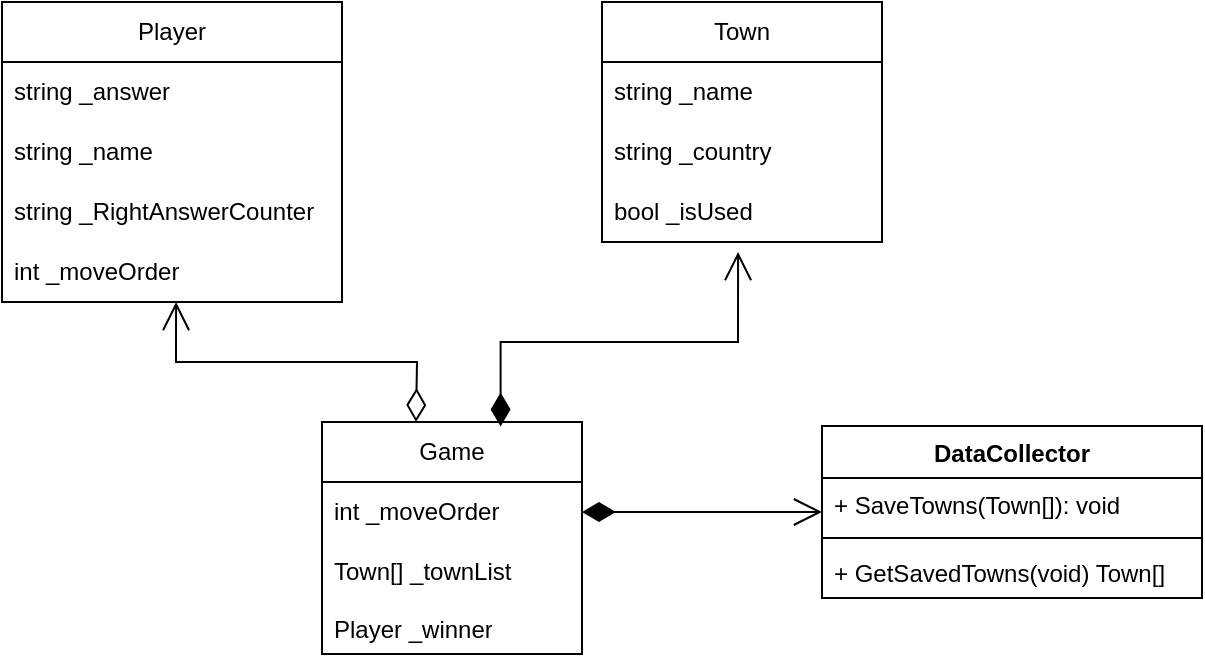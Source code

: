 <mxfile version="26.0.11">
  <diagram name="Страница — 1" id="37fzYt0-rooj1aSEFpzP">
    <mxGraphModel dx="1856" dy="1015" grid="1" gridSize="10" guides="1" tooltips="1" connect="1" arrows="1" fold="1" page="1" pageScale="1" pageWidth="827" pageHeight="1169" math="0" shadow="0">
      <root>
        <mxCell id="0" />
        <mxCell id="1" parent="0" />
        <mxCell id="h2pESWAinA3zE0BkuGew-1" value="Player" style="swimlane;fontStyle=0;childLayout=stackLayout;horizontal=1;startSize=30;horizontalStack=0;resizeParent=1;resizeParentMax=0;resizeLast=0;collapsible=1;marginBottom=0;whiteSpace=wrap;html=1;" vertex="1" parent="1">
          <mxGeometry x="140" y="300" width="170" height="150" as="geometry" />
        </mxCell>
        <mxCell id="h2pESWAinA3zE0BkuGew-56" value="string _answer" style="text;strokeColor=none;fillColor=none;align=left;verticalAlign=middle;spacingLeft=4;spacingRight=4;overflow=hidden;points=[[0,0.5],[1,0.5]];portConstraint=eastwest;rotatable=0;whiteSpace=wrap;html=1;" vertex="1" parent="h2pESWAinA3zE0BkuGew-1">
          <mxGeometry y="30" width="170" height="30" as="geometry" />
        </mxCell>
        <mxCell id="h2pESWAinA3zE0BkuGew-2" value="string _name" style="text;strokeColor=none;fillColor=none;align=left;verticalAlign=middle;spacingLeft=4;spacingRight=4;overflow=hidden;points=[[0,0.5],[1,0.5]];portConstraint=eastwest;rotatable=0;whiteSpace=wrap;html=1;" vertex="1" parent="h2pESWAinA3zE0BkuGew-1">
          <mxGeometry y="60" width="170" height="30" as="geometry" />
        </mxCell>
        <mxCell id="h2pESWAinA3zE0BkuGew-3" value="string _RightAnswerCounter" style="text;strokeColor=none;fillColor=none;align=left;verticalAlign=middle;spacingLeft=4;spacingRight=4;overflow=hidden;points=[[0,0.5],[1,0.5]];portConstraint=eastwest;rotatable=0;whiteSpace=wrap;html=1;" vertex="1" parent="h2pESWAinA3zE0BkuGew-1">
          <mxGeometry y="90" width="170" height="30" as="geometry" />
        </mxCell>
        <mxCell id="h2pESWAinA3zE0BkuGew-4" value="int _moveOrder" style="text;strokeColor=none;fillColor=none;align=left;verticalAlign=middle;spacingLeft=4;spacingRight=4;overflow=hidden;points=[[0,0.5],[1,0.5]];portConstraint=eastwest;rotatable=0;whiteSpace=wrap;html=1;" vertex="1" parent="h2pESWAinA3zE0BkuGew-1">
          <mxGeometry y="120" width="170" height="30" as="geometry" />
        </mxCell>
        <mxCell id="h2pESWAinA3zE0BkuGew-5" value="Town" style="swimlane;fontStyle=0;childLayout=stackLayout;horizontal=1;startSize=30;horizontalStack=0;resizeParent=1;resizeParentMax=0;resizeLast=0;collapsible=1;marginBottom=0;whiteSpace=wrap;html=1;" vertex="1" parent="1">
          <mxGeometry x="440" y="300" width="140" height="120" as="geometry" />
        </mxCell>
        <mxCell id="h2pESWAinA3zE0BkuGew-6" value="string _name" style="text;strokeColor=none;fillColor=none;align=left;verticalAlign=middle;spacingLeft=4;spacingRight=4;overflow=hidden;points=[[0,0.5],[1,0.5]];portConstraint=eastwest;rotatable=0;whiteSpace=wrap;html=1;" vertex="1" parent="h2pESWAinA3zE0BkuGew-5">
          <mxGeometry y="30" width="140" height="30" as="geometry" />
        </mxCell>
        <mxCell id="h2pESWAinA3zE0BkuGew-7" value="string _country" style="text;strokeColor=none;fillColor=none;align=left;verticalAlign=middle;spacingLeft=4;spacingRight=4;overflow=hidden;points=[[0,0.5],[1,0.5]];portConstraint=eastwest;rotatable=0;whiteSpace=wrap;html=1;" vertex="1" parent="h2pESWAinA3zE0BkuGew-5">
          <mxGeometry y="60" width="140" height="30" as="geometry" />
        </mxCell>
        <mxCell id="h2pESWAinA3zE0BkuGew-8" value="bool _isUsed" style="text;strokeColor=none;fillColor=none;align=left;verticalAlign=middle;spacingLeft=4;spacingRight=4;overflow=hidden;points=[[0,0.5],[1,0.5]];portConstraint=eastwest;rotatable=0;whiteSpace=wrap;html=1;" vertex="1" parent="h2pESWAinA3zE0BkuGew-5">
          <mxGeometry y="90" width="140" height="30" as="geometry" />
        </mxCell>
        <mxCell id="h2pESWAinA3zE0BkuGew-9" value="Game" style="swimlane;fontStyle=0;childLayout=stackLayout;horizontal=1;startSize=30;horizontalStack=0;resizeParent=1;resizeParentMax=0;resizeLast=0;collapsible=1;marginBottom=0;whiteSpace=wrap;html=1;" vertex="1" parent="1">
          <mxGeometry x="300" y="510" width="130" height="116" as="geometry" />
        </mxCell>
        <mxCell id="h2pESWAinA3zE0BkuGew-10" value="int _moveOrder" style="text;strokeColor=none;fillColor=none;align=left;verticalAlign=middle;spacingLeft=4;spacingRight=4;overflow=hidden;points=[[0,0.5],[1,0.5]];portConstraint=eastwest;rotatable=0;whiteSpace=wrap;html=1;" vertex="1" parent="h2pESWAinA3zE0BkuGew-9">
          <mxGeometry y="30" width="130" height="30" as="geometry" />
        </mxCell>
        <mxCell id="h2pESWAinA3zE0BkuGew-12" value="Town[] _townList" style="text;strokeColor=none;fillColor=none;align=left;verticalAlign=middle;spacingLeft=4;spacingRight=4;overflow=hidden;points=[[0,0.5],[1,0.5]];portConstraint=eastwest;rotatable=0;whiteSpace=wrap;html=1;" vertex="1" parent="h2pESWAinA3zE0BkuGew-9">
          <mxGeometry y="60" width="130" height="30" as="geometry" />
        </mxCell>
        <mxCell id="h2pESWAinA3zE0BkuGew-47" value="Player _winner" style="text;strokeColor=none;fillColor=none;align=left;verticalAlign=top;spacingLeft=4;spacingRight=4;overflow=hidden;rotatable=0;points=[[0,0.5],[1,0.5]];portConstraint=eastwest;whiteSpace=wrap;html=1;" vertex="1" parent="h2pESWAinA3zE0BkuGew-9">
          <mxGeometry y="90" width="130" height="26" as="geometry" />
        </mxCell>
        <mxCell id="h2pESWAinA3zE0BkuGew-25" value="" style="endArrow=open;html=1;endSize=12;startArrow=diamondThin;startSize=14;startFill=1;edgeStyle=orthogonalEdgeStyle;align=left;verticalAlign=bottom;rounded=0;entryX=0.486;entryY=1.167;entryDx=0;entryDy=0;entryPerimeter=0;exitX=0.687;exitY=0.019;exitDx=0;exitDy=0;exitPerimeter=0;" edge="1" parent="1" source="h2pESWAinA3zE0BkuGew-9" target="h2pESWAinA3zE0BkuGew-8">
          <mxGeometry x="-1" y="3" relative="1" as="geometry">
            <mxPoint x="390" y="500" as="sourcePoint" />
            <mxPoint x="540" y="510" as="targetPoint" />
            <Array as="points">
              <mxPoint x="389" y="470" />
              <mxPoint x="508" y="470" />
            </Array>
          </mxGeometry>
        </mxCell>
        <mxCell id="h2pESWAinA3zE0BkuGew-28" value="" style="endArrow=open;html=1;endSize=12;startArrow=diamondThin;startSize=14;startFill=0;edgeStyle=orthogonalEdgeStyle;rounded=0;entryX=0.512;entryY=1;entryDx=0;entryDy=0;entryPerimeter=0;" edge="1" parent="1" target="h2pESWAinA3zE0BkuGew-4">
          <mxGeometry relative="1" as="geometry">
            <mxPoint x="347" y="510" as="sourcePoint" />
            <mxPoint x="227" y="430" as="targetPoint" />
          </mxGeometry>
        </mxCell>
        <mxCell id="h2pESWAinA3zE0BkuGew-36" value="DataCollector" style="swimlane;fontStyle=1;align=center;verticalAlign=top;childLayout=stackLayout;horizontal=1;startSize=26;horizontalStack=0;resizeParent=1;resizeParentMax=0;resizeLast=0;collapsible=1;marginBottom=0;whiteSpace=wrap;html=1;" vertex="1" parent="1">
          <mxGeometry x="550" y="512" width="190" height="86" as="geometry" />
        </mxCell>
        <mxCell id="h2pESWAinA3zE0BkuGew-37" value="+ SaveTowns(Town[]): void" style="text;strokeColor=none;fillColor=none;align=left;verticalAlign=top;spacingLeft=4;spacingRight=4;overflow=hidden;rotatable=0;points=[[0,0.5],[1,0.5]];portConstraint=eastwest;whiteSpace=wrap;html=1;" vertex="1" parent="h2pESWAinA3zE0BkuGew-36">
          <mxGeometry y="26" width="190" height="26" as="geometry" />
        </mxCell>
        <mxCell id="h2pESWAinA3zE0BkuGew-38" value="" style="line;strokeWidth=1;fillColor=none;align=left;verticalAlign=middle;spacingTop=-1;spacingLeft=3;spacingRight=3;rotatable=0;labelPosition=right;points=[];portConstraint=eastwest;strokeColor=inherit;" vertex="1" parent="h2pESWAinA3zE0BkuGew-36">
          <mxGeometry y="52" width="190" height="8" as="geometry" />
        </mxCell>
        <mxCell id="h2pESWAinA3zE0BkuGew-39" value="+ GetSavedTowns(void) Town[]" style="text;strokeColor=none;fillColor=none;align=left;verticalAlign=top;spacingLeft=4;spacingRight=4;overflow=hidden;rotatable=0;points=[[0,0.5],[1,0.5]];portConstraint=eastwest;whiteSpace=wrap;html=1;" vertex="1" parent="h2pESWAinA3zE0BkuGew-36">
          <mxGeometry y="60" width="190" height="26" as="geometry" />
        </mxCell>
        <mxCell id="h2pESWAinA3zE0BkuGew-48" value="" style="endArrow=open;html=1;endSize=12;startArrow=diamondThin;startSize=14;startFill=1;edgeStyle=orthogonalEdgeStyle;align=left;verticalAlign=bottom;rounded=0;entryX=0;entryY=0.5;entryDx=0;entryDy=0;exitX=1;exitY=0.5;exitDx=0;exitDy=0;" edge="1" parent="1" source="h2pESWAinA3zE0BkuGew-10" target="h2pESWAinA3zE0BkuGew-36">
          <mxGeometry x="-1" y="3" relative="1" as="geometry">
            <mxPoint x="399" y="522" as="sourcePoint" />
            <mxPoint x="518" y="435" as="targetPoint" />
            <Array as="points">
              <mxPoint x="490" y="555" />
              <mxPoint x="490" y="555" />
            </Array>
          </mxGeometry>
        </mxCell>
      </root>
    </mxGraphModel>
  </diagram>
</mxfile>
